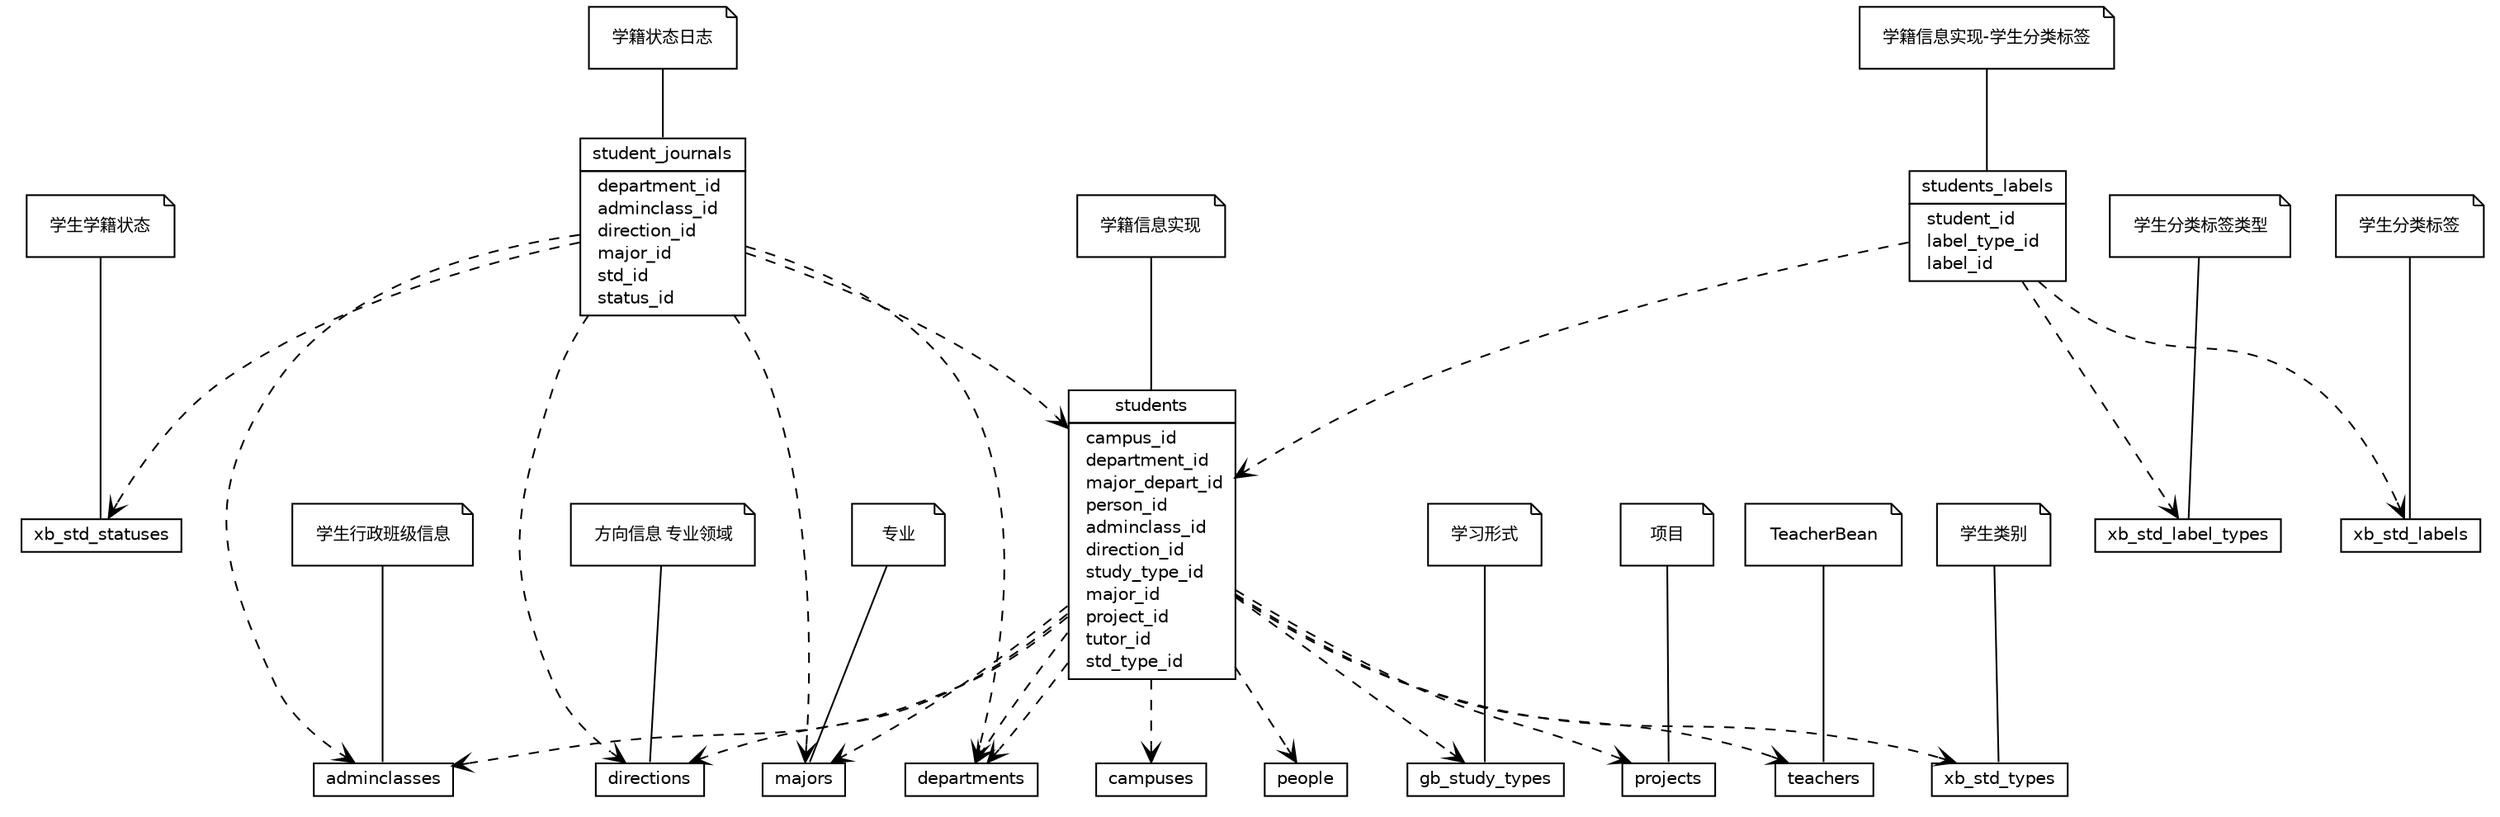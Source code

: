 #!/usr/local/bin/dot
#
# Class diagram 
# Generated by UMLGraph version R5_6-24-gf6e263 (http://www.umlgraph.org/)
#

digraph G {
	edge [fontname="Helvetica",fontsize=10,labelfontname="Helvetica",labelfontsize=10];
	node [fontname="Helvetica",fontsize=10,shape=plaintext];
	nodesep=0.25;
	ranksep=0.5;
	// students
	c20 [label=<<table title="students" border="0" cellborder="1" cellspacing="0" cellpadding="2" port="p">
		<tr><td><table border="0" cellspacing="0" cellpadding="1">
<tr><td align="center" balign="center"> students </td></tr>
		</table></td></tr>
		<tr><td><table border="0" cellspacing="0" cellpadding="1">
<tr><td align="left" balign="left">  campus_id </td></tr>
<tr><td align="left" balign="left">  department_id </td></tr>
<tr><td align="left" balign="left">  major_depart_id </td></tr>
<tr><td align="left" balign="left">  person_id </td></tr>
<tr><td align="left" balign="left">  adminclass_id </td></tr>
<tr><td align="left" balign="left">  direction_id </td></tr>
<tr><td align="left" balign="left">  study_type_id </td></tr>
<tr><td align="left" balign="left">  major_id </td></tr>
<tr><td align="left" balign="left">  project_id </td></tr>
<tr><td align="left" balign="left">  tutor_id </td></tr>
<tr><td align="left" balign="left">  std_type_id </td></tr>
		</table></td></tr>
		</table>>, URL="null", fontname="Helvetica", fontcolor="black", fontsize=10.0];
	// Note annotation
	n0cc20 [label=<<table title="students" border="0" cellborder="0" cellspacing="0" cellpadding="2" port="p">
		<tr><td><table border="0" cellspacing="0" cellpadding="1">
<tr><td align="left" balign="left"> 学籍信息实现 </td></tr>
		</table></td></tr>
		</table>>, fontname="Helvetica", fontcolor="black", fontsize=10.0, shape=note];
	n0cc20 -> c20:p[arrowhead=none];
	// student_journals
	c21 [label=<<table title="student_journals" border="0" cellborder="1" cellspacing="0" cellpadding="2" port="p">
		<tr><td><table border="0" cellspacing="0" cellpadding="1">
<tr><td align="center" balign="center"> student_journals </td></tr>
		</table></td></tr>
		<tr><td><table border="0" cellspacing="0" cellpadding="1">
<tr><td align="left" balign="left">  department_id </td></tr>
<tr><td align="left" balign="left">  adminclass_id </td></tr>
<tr><td align="left" balign="left">  direction_id </td></tr>
<tr><td align="left" balign="left">  major_id </td></tr>
<tr><td align="left" balign="left">  std_id </td></tr>
<tr><td align="left" balign="left">  status_id </td></tr>
		</table></td></tr>
		</table>>, URL="null", fontname="Helvetica", fontcolor="black", fontsize=10.0];
	// Note annotation
	n0cc21 [label=<<table title="student_journals" border="0" cellborder="0" cellspacing="0" cellpadding="2" port="p">
		<tr><td><table border="0" cellspacing="0" cellpadding="1">
<tr><td align="left" balign="left"> 学籍状态日志 </td></tr>
		</table></td></tr>
		</table>>, fontname="Helvetica", fontcolor="black", fontsize=10.0, shape=note];
	n0cc21 -> c21:p[arrowhead=none];
	// students_labels
	c22 [label=<<table title="students_labels" border="0" cellborder="1" cellspacing="0" cellpadding="2" port="p">
		<tr><td><table border="0" cellspacing="0" cellpadding="1">
<tr><td align="center" balign="center"> students_labels </td></tr>
		</table></td></tr>
		<tr><td><table border="0" cellspacing="0" cellpadding="1">
<tr><td align="left" balign="left">  student_id </td></tr>
<tr><td align="left" balign="left">  label_type_id </td></tr>
<tr><td align="left" balign="left">  label_id </td></tr>
		</table></td></tr>
		</table>>, URL="null", fontname="Helvetica", fontcolor="black", fontsize=10.0];
	// Note annotation
	n0cc22 [label=<<table title="students_labels" border="0" cellborder="0" cellspacing="0" cellpadding="2" port="p">
		<tr><td><table border="0" cellspacing="0" cellpadding="1">
<tr><td align="left" balign="left"> 学籍信息实现-学生分类标签 </td></tr>
		</table></td></tr>
		</table>>, fontname="Helvetica", fontcolor="black", fontsize=10.0, shape=note];
	n0cc22 -> c22:p[arrowhead=none];
	// campuses
	c23 [label=<<table title="campuses" border="0" cellborder="1" cellspacing="0" cellpadding="2" port="p">
		<tr><td><table border="0" cellspacing="0" cellpadding="1">
<tr><td align="center" balign="center"> campuses </td></tr>
		</table></td></tr>
		</table>>, URL="null", fontname="Helvetica", fontcolor="black", fontsize=10.0];
	// departments
	c24 [label=<<table title="departments" border="0" cellborder="1" cellspacing="0" cellpadding="2" port="p">
		<tr><td><table border="0" cellspacing="0" cellpadding="1">
<tr><td align="center" balign="center"> departments </td></tr>
		</table></td></tr>
		</table>>, URL="null", fontname="Helvetica", fontcolor="black", fontsize=10.0];
	// people
	c25 [label=<<table title="people" border="0" cellborder="1" cellspacing="0" cellpadding="2" port="p">
		<tr><td><table border="0" cellspacing="0" cellpadding="1">
<tr><td align="center" balign="center"> people </td></tr>
		</table></td></tr>
		</table>>, URL="null", fontname="Helvetica", fontcolor="black", fontsize=10.0];
	// adminclasses
	c26 [label=<<table title="adminclasses" border="0" cellborder="1" cellspacing="0" cellpadding="2" port="p">
		<tr><td><table border="0" cellspacing="0" cellpadding="1">
<tr><td align="center" balign="center"> adminclasses </td></tr>
		</table></td></tr>
		</table>>, URL="null", fontname="Helvetica", fontcolor="black", fontsize=10.0];
	// Note annotation
	n0cc26 [label=<<table title="adminclasses" border="0" cellborder="0" cellspacing="0" cellpadding="2" port="p">
		<tr><td><table border="0" cellspacing="0" cellpadding="1">
<tr><td align="left" balign="left"> 学生行政班级信息 </td></tr>
		</table></td></tr>
		</table>>, fontname="Helvetica", fontcolor="black", fontsize=10.0, shape=note];
	n0cc26 -> c26:p[arrowhead=none];
	// directions
	c27 [label=<<table title="directions" border="0" cellborder="1" cellspacing="0" cellpadding="2" port="p">
		<tr><td><table border="0" cellspacing="0" cellpadding="1">
<tr><td align="center" balign="center"> directions </td></tr>
		</table></td></tr>
		</table>>, URL="null", fontname="Helvetica", fontcolor="black", fontsize=10.0];
	// Note annotation
	n0cc27 [label=<<table title="directions" border="0" cellborder="0" cellspacing="0" cellpadding="2" port="p">
		<tr><td><table border="0" cellspacing="0" cellpadding="1">
<tr><td align="left" balign="left"> 方向信息 专业领域 </td></tr>
		</table></td></tr>
		</table>>, fontname="Helvetica", fontcolor="black", fontsize=10.0, shape=note];
	n0cc27 -> c27:p[arrowhead=none];
	// gb_study_types
	c28 [label=<<table title="gb_study_types" border="0" cellborder="1" cellspacing="0" cellpadding="2" port="p">
		<tr><td><table border="0" cellspacing="0" cellpadding="1">
<tr><td align="center" balign="center"> gb_study_types </td></tr>
		</table></td></tr>
		</table>>, URL="null", fontname="Helvetica", fontcolor="black", fontsize=10.0];
	// Note annotation
	n0cc28 [label=<<table title="gb_study_types" border="0" cellborder="0" cellspacing="0" cellpadding="2" port="p">
		<tr><td><table border="0" cellspacing="0" cellpadding="1">
<tr><td align="left" balign="left"> 学习形式 </td></tr>
		</table></td></tr>
		</table>>, fontname="Helvetica", fontcolor="black", fontsize=10.0, shape=note];
	n0cc28 -> c28:p[arrowhead=none];
	// majors
	c29 [label=<<table title="majors" border="0" cellborder="1" cellspacing="0" cellpadding="2" port="p">
		<tr><td><table border="0" cellspacing="0" cellpadding="1">
<tr><td align="center" balign="center"> majors </td></tr>
		</table></td></tr>
		</table>>, URL="null", fontname="Helvetica", fontcolor="black", fontsize=10.0];
	// Note annotation
	n0cc29 [label=<<table title="majors" border="0" cellborder="0" cellspacing="0" cellpadding="2" port="p">
		<tr><td><table border="0" cellspacing="0" cellpadding="1">
<tr><td align="left" balign="left"> 专业 </td></tr>
		</table></td></tr>
		</table>>, fontname="Helvetica", fontcolor="black", fontsize=10.0, shape=note];
	n0cc29 -> c29:p[arrowhead=none];
	// projects
	c30 [label=<<table title="projects" border="0" cellborder="1" cellspacing="0" cellpadding="2" port="p">
		<tr><td><table border="0" cellspacing="0" cellpadding="1">
<tr><td align="center" balign="center"> projects </td></tr>
		</table></td></tr>
		</table>>, URL="null", fontname="Helvetica", fontcolor="black", fontsize=10.0];
	// Note annotation
	n0cc30 [label=<<table title="projects" border="0" cellborder="0" cellspacing="0" cellpadding="2" port="p">
		<tr><td><table border="0" cellspacing="0" cellpadding="1">
<tr><td align="left" balign="left"> 项目 </td></tr>
		</table></td></tr>
		</table>>, fontname="Helvetica", fontcolor="black", fontsize=10.0, shape=note];
	n0cc30 -> c30:p[arrowhead=none];
	// teachers
	c31 [label=<<table title="teachers" border="0" cellborder="1" cellspacing="0" cellpadding="2" port="p">
		<tr><td><table border="0" cellspacing="0" cellpadding="1">
<tr><td align="center" balign="center"> teachers </td></tr>
		</table></td></tr>
		</table>>, URL="null", fontname="Helvetica", fontcolor="black", fontsize=10.0];
	// Note annotation
	n0cc31 [label=<<table title="teachers" border="0" cellborder="0" cellspacing="0" cellpadding="2" port="p">
		<tr><td><table border="0" cellspacing="0" cellpadding="1">
<tr><td align="left" balign="left"> TeacherBean </td></tr>
		</table></td></tr>
		</table>>, fontname="Helvetica", fontcolor="black", fontsize=10.0, shape=note];
	n0cc31 -> c31:p[arrowhead=none];
	// xb_std_types
	c32 [label=<<table title="xb_std_types" border="0" cellborder="1" cellspacing="0" cellpadding="2" port="p">
		<tr><td><table border="0" cellspacing="0" cellpadding="1">
<tr><td align="center" balign="center"> xb_std_types </td></tr>
		</table></td></tr>
		</table>>, URL="null", fontname="Helvetica", fontcolor="black", fontsize=10.0];
	// Note annotation
	n0cc32 [label=<<table title="xb_std_types" border="0" cellborder="0" cellspacing="0" cellpadding="2" port="p">
		<tr><td><table border="0" cellspacing="0" cellpadding="1">
<tr><td align="left" balign="left"> 学生类别 </td></tr>
		</table></td></tr>
		</table>>, fontname="Helvetica", fontcolor="black", fontsize=10.0, shape=note];
	n0cc32 -> c32:p[arrowhead=none];
	// xb_std_statuses
	c33 [label=<<table title="xb_std_statuses" border="0" cellborder="1" cellspacing="0" cellpadding="2" port="p">
		<tr><td><table border="0" cellspacing="0" cellpadding="1">
<tr><td align="center" balign="center"> xb_std_statuses </td></tr>
		</table></td></tr>
		</table>>, URL="null", fontname="Helvetica", fontcolor="black", fontsize=10.0];
	// Note annotation
	n0cc33 [label=<<table title="xb_std_statuses" border="0" cellborder="0" cellspacing="0" cellpadding="2" port="p">
		<tr><td><table border="0" cellspacing="0" cellpadding="1">
<tr><td align="left" balign="left"> 学生学籍状态 </td></tr>
		</table></td></tr>
		</table>>, fontname="Helvetica", fontcolor="black", fontsize=10.0, shape=note];
	n0cc33 -> c33:p[arrowhead=none];
	// xb_std_label_types
	c34 [label=<<table title="xb_std_label_types" border="0" cellborder="1" cellspacing="0" cellpadding="2" port="p">
		<tr><td><table border="0" cellspacing="0" cellpadding="1">
<tr><td align="center" balign="center"> xb_std_label_types </td></tr>
		</table></td></tr>
		</table>>, URL="null", fontname="Helvetica", fontcolor="black", fontsize=10.0];
	// Note annotation
	n0cc34 [label=<<table title="xb_std_label_types" border="0" cellborder="0" cellspacing="0" cellpadding="2" port="p">
		<tr><td><table border="0" cellspacing="0" cellpadding="1">
<tr><td align="left" balign="left"> 学生分类标签类型 </td></tr>
		</table></td></tr>
		</table>>, fontname="Helvetica", fontcolor="black", fontsize=10.0, shape=note];
	n0cc34 -> c34:p[arrowhead=none];
	// xb_std_labels
	c35 [label=<<table title="xb_std_labels" border="0" cellborder="1" cellspacing="0" cellpadding="2" port="p">
		<tr><td><table border="0" cellspacing="0" cellpadding="1">
<tr><td align="center" balign="center"> xb_std_labels </td></tr>
		</table></td></tr>
		</table>>, URL="null", fontname="Helvetica", fontcolor="black", fontsize=10.0];
	// Note annotation
	n0cc35 [label=<<table title="xb_std_labels" border="0" cellborder="0" cellspacing="0" cellpadding="2" port="p">
		<tr><td><table border="0" cellspacing="0" cellpadding="1">
<tr><td align="left" balign="left"> 学生分类标签 </td></tr>
		</table></td></tr>
		</table>>, fontname="Helvetica", fontcolor="black", fontsize=10.0, shape=note];
	n0cc35 -> c35:p[arrowhead=none];
	// students DEPEND campuses
	c20:p -> c23:p [taillabel="", label="", headlabel="", fontname="Helvetica", fontcolor="black", fontsize=10.0, color="black", arrowhead=open, style=dashed];
	// students DEPEND departments
	c20:p -> c24:p [taillabel="", label="", headlabel="", fontname="Helvetica", fontcolor="black", fontsize=10.0, color="black", arrowhead=open, style=dashed];
	// students DEPEND departments
	c20:p -> c24:p [taillabel="", label="", headlabel="", fontname="Helvetica", fontcolor="black", fontsize=10.0, color="black", arrowhead=open, style=dashed];
	// students DEPEND people
	c20:p -> c25:p [taillabel="", label="", headlabel="", fontname="Helvetica", fontcolor="black", fontsize=10.0, color="black", arrowhead=open, style=dashed];
	// students DEPEND adminclasses
	c20:p -> c26:p [taillabel="", label="", headlabel="", fontname="Helvetica", fontcolor="black", fontsize=10.0, color="black", arrowhead=open, style=dashed];
	// students DEPEND directions
	c20:p -> c27:p [taillabel="", label="", headlabel="", fontname="Helvetica", fontcolor="black", fontsize=10.0, color="black", arrowhead=open, style=dashed];
	// students DEPEND gb_study_types
	c20:p -> c28:p [taillabel="", label="", headlabel="", fontname="Helvetica", fontcolor="black", fontsize=10.0, color="black", arrowhead=open, style=dashed];
	// students DEPEND majors
	c20:p -> c29:p [taillabel="", label="", headlabel="", fontname="Helvetica", fontcolor="black", fontsize=10.0, color="black", arrowhead=open, style=dashed];
	// students DEPEND projects
	c20:p -> c30:p [taillabel="", label="", headlabel="", fontname="Helvetica", fontcolor="black", fontsize=10.0, color="black", arrowhead=open, style=dashed];
	// students DEPEND teachers
	c20:p -> c31:p [taillabel="", label="", headlabel="", fontname="Helvetica", fontcolor="black", fontsize=10.0, color="black", arrowhead=open, style=dashed];
	// students DEPEND xb_std_types
	c20:p -> c32:p [taillabel="", label="", headlabel="", fontname="Helvetica", fontcolor="black", fontsize=10.0, color="black", arrowhead=open, style=dashed];
	// student_journals DEPEND departments
	c21:p -> c24:p [taillabel="", label="", headlabel="", fontname="Helvetica", fontcolor="black", fontsize=10.0, color="black", arrowhead=open, style=dashed];
	// student_journals DEPEND adminclasses
	c21:p -> c26:p [taillabel="", label="", headlabel="", fontname="Helvetica", fontcolor="black", fontsize=10.0, color="black", arrowhead=open, style=dashed];
	// student_journals DEPEND directions
	c21:p -> c27:p [taillabel="", label="", headlabel="", fontname="Helvetica", fontcolor="black", fontsize=10.0, color="black", arrowhead=open, style=dashed];
	// student_journals DEPEND majors
	c21:p -> c29:p [taillabel="", label="", headlabel="", fontname="Helvetica", fontcolor="black", fontsize=10.0, color="black", arrowhead=open, style=dashed];
	// student_journals DEPEND students
	c21:p -> c20:p [taillabel="", label="", headlabel="", fontname="Helvetica", fontcolor="black", fontsize=10.0, color="black", arrowhead=open, style=dashed];
	// student_journals DEPEND xb_std_statuses
	c21:p -> c33:p [taillabel="", label="", headlabel="", fontname="Helvetica", fontcolor="black", fontsize=10.0, color="black", arrowhead=open, style=dashed];
	// students_labels DEPEND students
	c22:p -> c20:p [taillabel="", label="", headlabel="", fontname="Helvetica", fontcolor="black", fontsize=10.0, color="black", arrowhead=open, style=dashed];
	// students_labels DEPEND xb_std_label_types
	c22:p -> c34:p [taillabel="", label="", headlabel="", fontname="Helvetica", fontcolor="black", fontsize=10.0, color="black", arrowhead=open, style=dashed];
	// students_labels DEPEND xb_std_labels
	c22:p -> c35:p [taillabel="", label="", headlabel="", fontname="Helvetica", fontcolor="black", fontsize=10.0, color="black", arrowhead=open, style=dashed];
}


